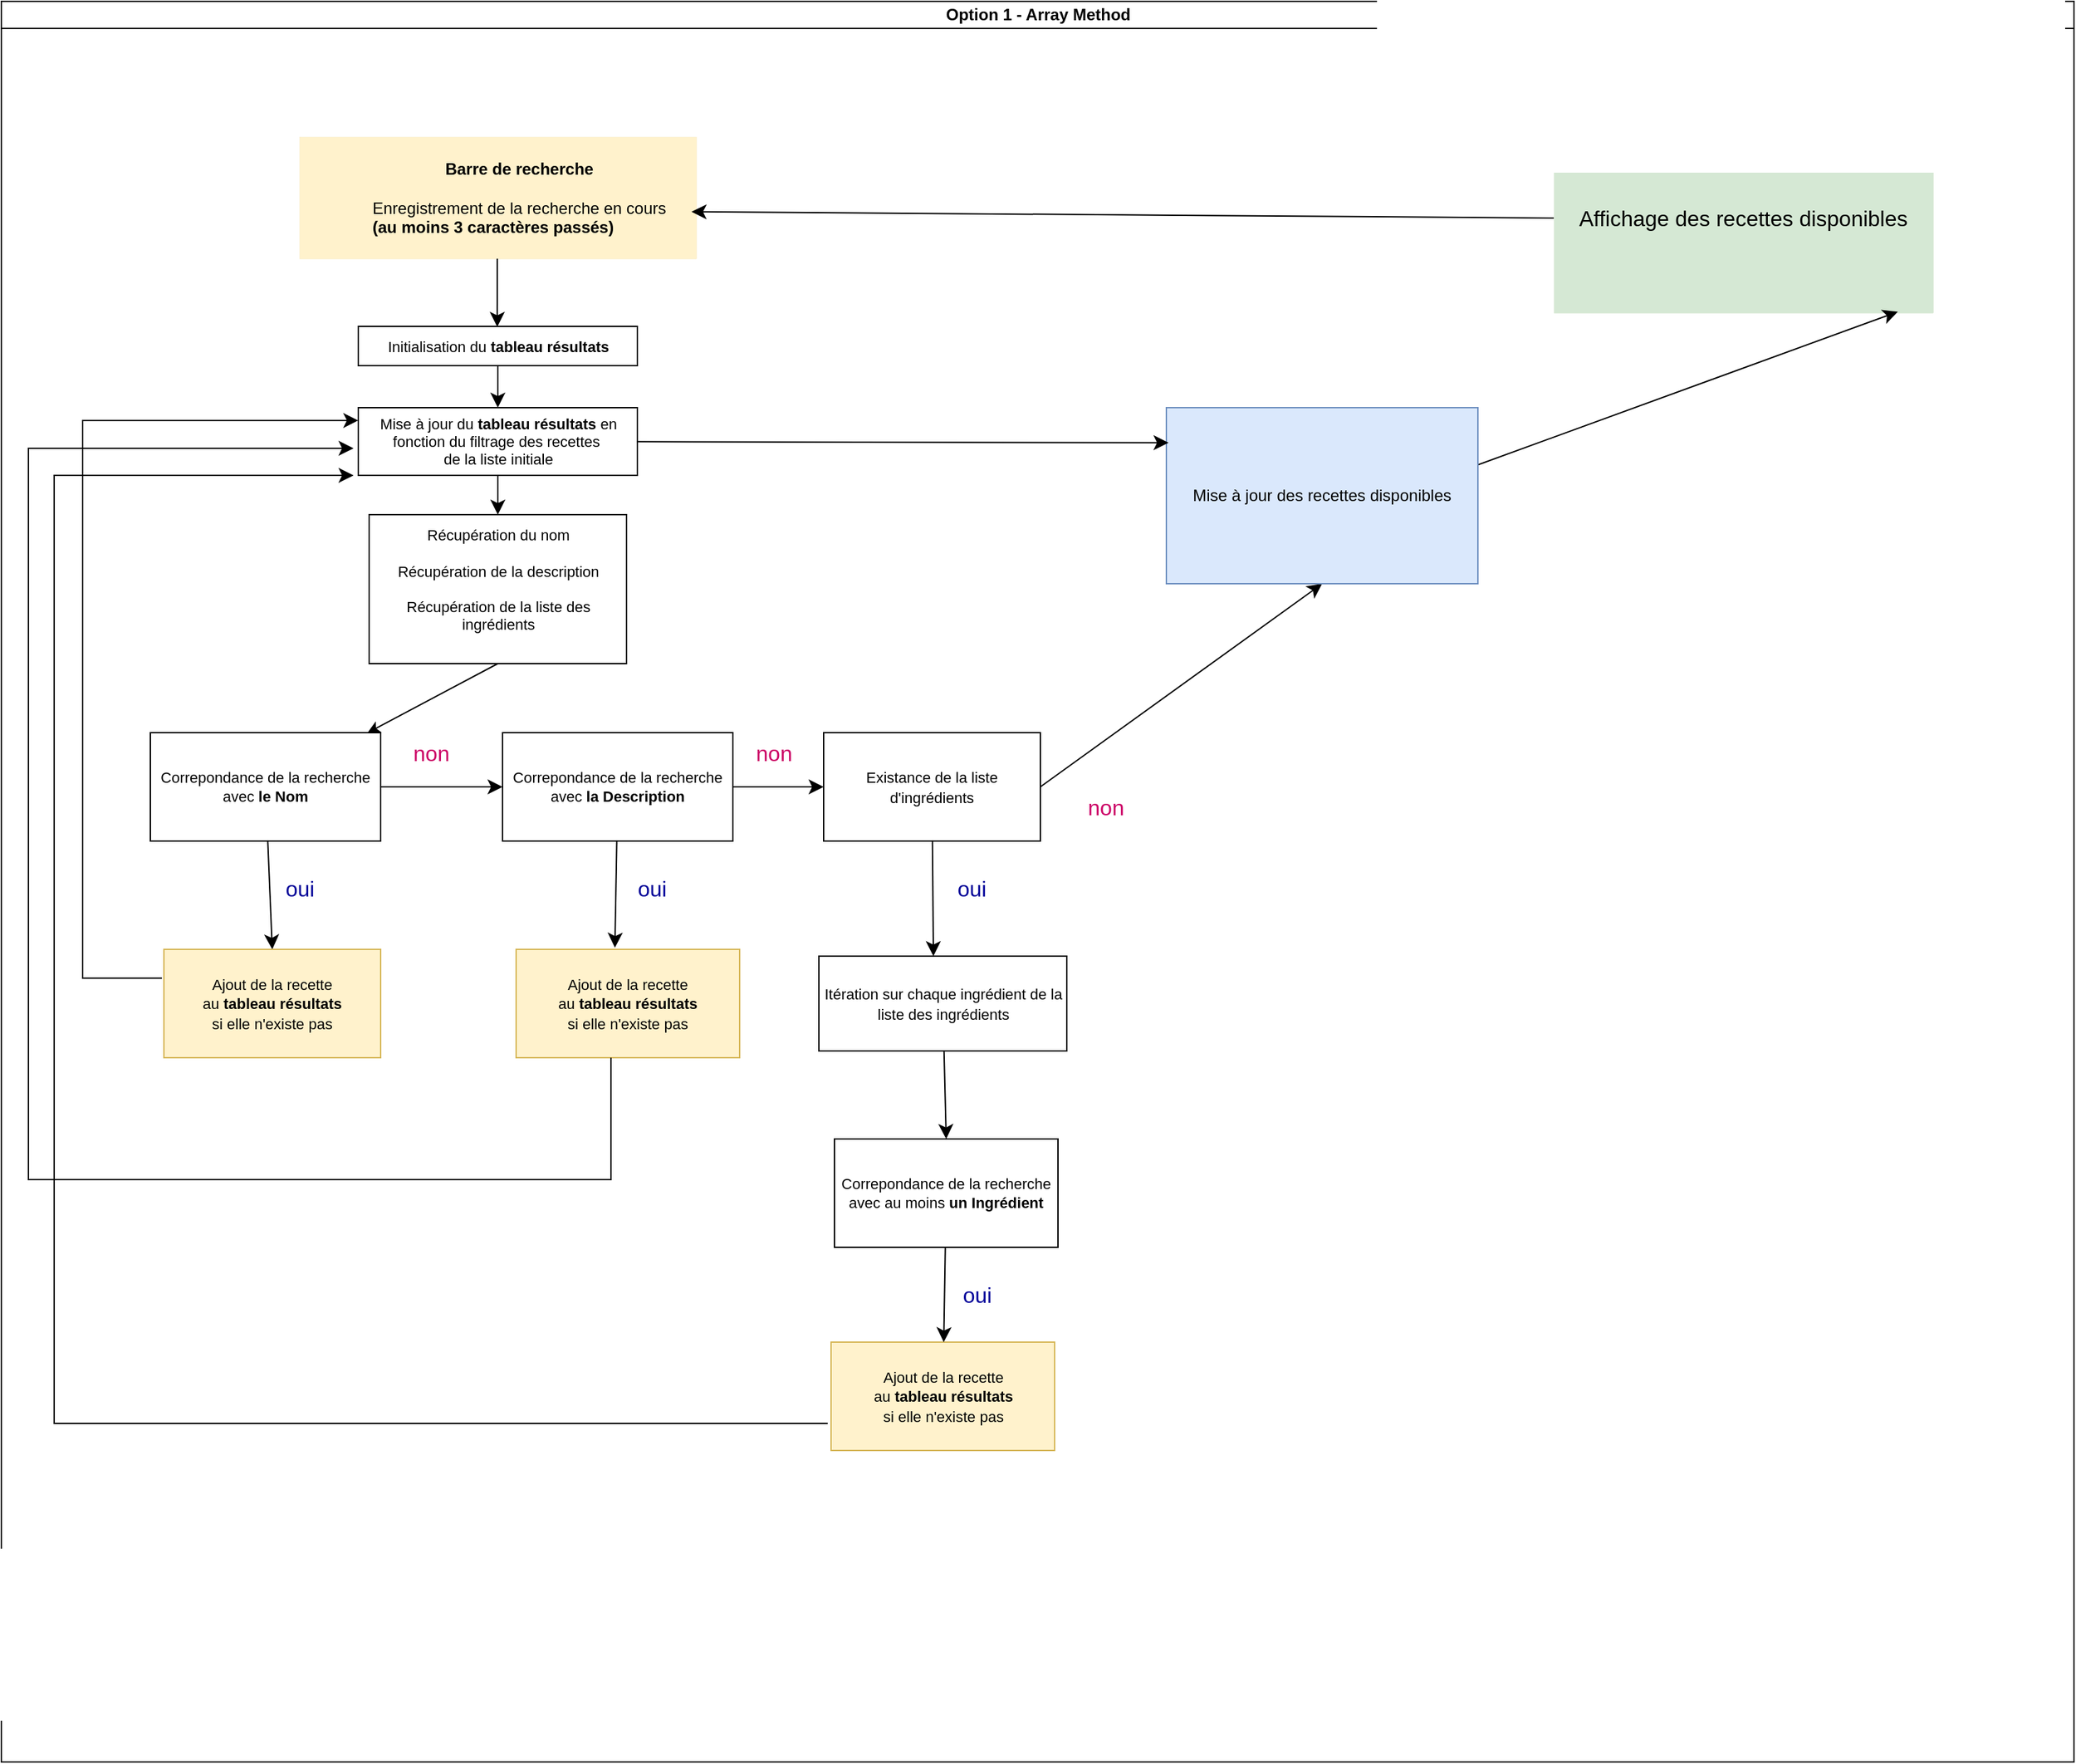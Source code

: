 <mxfile version="24.7.14">
  <diagram id="prtHgNgQTEPvFCAcTncT" name="Page-1">
    <mxGraphModel dx="2249" dy="861" grid="1" gridSize="10" guides="1" tooltips="1" connect="1" arrows="1" fold="1" page="1" pageScale="1" pageWidth="827" pageHeight="1169" math="0" shadow="0">
      <root>
        <mxCell id="0" />
        <mxCell id="1" parent="0" />
        <mxCell id="dNxyNK7c78bLwvsdeMH5-11" value="Option 1 - Array Method" style="swimlane;html=1;startSize=20;horizontal=1;containerType=tree;glass=0;swimlaneLine=1;" parent="1" vertex="1">
          <mxGeometry x="-240" y="250" width="1530" height="1300" as="geometry" />
        </mxCell>
        <UserObject label="&lt;div align=&quot;center&quot;&gt;Barre de recherche&lt;/div&gt;&lt;div&gt;&lt;br&gt;&lt;/div&gt;&lt;div&gt;&lt;span style=&quot;font-weight: normal;&quot;&gt;Enregistrement de la recherche en cours&lt;br&gt;&lt;/span&gt;&lt;/div&gt;(au moins 3 caractères passés)" name="Tessa Miller" position="CFO" location="Office 1" email="me@example.com" placeholders="1" id="dNxyNK7c78bLwvsdeMH5-12">
          <mxCell style="label;image=https://cdn3.iconfinder.com/data/icons/user-avatars-1/512/users-3-128.png;whiteSpace=wrap;html=1;rounded=0;glass=0;treeMoving=1;treeFolding=1;fillColor=#fff2cc;strokeColor=#d6b656;strokeWidth=0;" parent="dNxyNK7c78bLwvsdeMH5-11" vertex="1">
            <mxGeometry x="220" y="100" width="293" height="90" as="geometry" />
          </mxCell>
        </UserObject>
        <mxCell id="guzvhUk8A1Xf9N3mO2cr-11" value="" style="edgeStyle=none;curved=1;rounded=0;orthogonalLoop=1;jettySize=auto;html=1;exitX=0.5;exitY=1;exitDx=0;exitDy=0;" edge="1" target="guzvhUk8A1Xf9N3mO2cr-12" source="guzvhUk8A1Xf9N3mO2cr-2" parent="dNxyNK7c78bLwvsdeMH5-11">
          <mxGeometry relative="1" as="geometry">
            <mxPoint x="405" y="240" as="sourcePoint" />
          </mxGeometry>
        </mxCell>
        <mxCell id="guzvhUk8A1Xf9N3mO2cr-2" value="&lt;div style=&quot;font-size: 11px;&quot;&gt;&lt;font style=&quot;font-size: 11px;&quot;&gt;Récupération du nom&lt;/font&gt;&lt;/div&gt;&lt;div style=&quot;font-size: 11px;&quot;&gt;&lt;font style=&quot;font-size: 11px;&quot;&gt;&lt;br&gt;&lt;/font&gt;&lt;/div&gt;&lt;div style=&quot;font-size: 11px;&quot;&gt;&lt;font style=&quot;font-size: 11px;&quot;&gt;Récupération de la description&lt;/font&gt;&lt;/div&gt;&lt;div style=&quot;font-size: 11px;&quot;&gt;&lt;font style=&quot;font-size: 11px;&quot;&gt;&lt;br&gt;&lt;/font&gt;&lt;/div&gt;&lt;div style=&quot;font-size: 11px;&quot;&gt;&lt;font style=&quot;font-size: 11px;&quot;&gt;Récupération de la liste des ingrédients&lt;/font&gt;&lt;/div&gt;&lt;div style=&quot;font-size: 11px;&quot;&gt;&lt;font style=&quot;font-size: 11px;&quot;&gt;&lt;br&gt;&lt;/font&gt;&lt;/div&gt;" style="rounded=0;whiteSpace=wrap;html=1;" vertex="1" parent="dNxyNK7c78bLwvsdeMH5-11">
          <mxGeometry x="271.5" y="379" width="190" height="110" as="geometry" />
        </mxCell>
        <mxCell id="guzvhUk8A1Xf9N3mO2cr-29" style="edgeStyle=none;curved=1;rounded=0;orthogonalLoop=1;jettySize=auto;html=1;fontSize=12;startSize=8;endSize=8;exitX=0.5;exitY=1;exitDx=0;exitDy=0;" edge="1" parent="dNxyNK7c78bLwvsdeMH5-11" source="guzvhUk8A1Xf9N3mO2cr-12">
          <mxGeometry relative="1" as="geometry">
            <mxPoint x="210" y="610" as="targetPoint" />
            <mxPoint x="214.25" y="540" as="sourcePoint" />
            <Array as="points">
              <mxPoint x="210" y="570" />
              <mxPoint x="210" y="600" />
            </Array>
          </mxGeometry>
        </mxCell>
        <mxCell id="guzvhUk8A1Xf9N3mO2cr-65" style="edgeStyle=none;curved=1;rounded=0;orthogonalLoop=1;jettySize=auto;html=1;entryX=0.5;entryY=0;entryDx=0;entryDy=0;fontSize=12;startSize=8;endSize=8;" edge="1" parent="dNxyNK7c78bLwvsdeMH5-11" source="guzvhUk8A1Xf9N3mO2cr-12" target="guzvhUk8A1Xf9N3mO2cr-30">
          <mxGeometry relative="1" as="geometry" />
        </mxCell>
        <mxCell id="guzvhUk8A1Xf9N3mO2cr-80" style="edgeStyle=none;curved=1;rounded=0;orthogonalLoop=1;jettySize=auto;html=1;fontSize=12;startSize=8;endSize=8;entryX=0;entryY=0.5;entryDx=0;entryDy=0;" edge="1" parent="dNxyNK7c78bLwvsdeMH5-11" source="guzvhUk8A1Xf9N3mO2cr-12" target="guzvhUk8A1Xf9N3mO2cr-4">
          <mxGeometry relative="1" as="geometry">
            <mxPoint x="350.0" y="570" as="targetPoint" />
          </mxGeometry>
        </mxCell>
        <mxCell id="guzvhUk8A1Xf9N3mO2cr-12" value="&lt;div style=&quot;font-size: 11px;&quot;&gt;&lt;font style=&quot;font-size: 11px;&quot;&gt;Correpondance de la recherche&lt;/font&gt;&lt;/div&gt;&lt;div style=&quot;font-size: 11px;&quot;&gt;&lt;font style=&quot;font-size: 11px;&quot;&gt;avec &lt;b&gt;le Nom&lt;/b&gt;&lt;/font&gt;&lt;br&gt;&lt;/div&gt;" style="rounded=0;whiteSpace=wrap;html=1;" vertex="1" parent="dNxyNK7c78bLwvsdeMH5-11">
          <mxGeometry x="110" y="540" width="170" height="80" as="geometry" />
        </mxCell>
        <mxCell id="guzvhUk8A1Xf9N3mO2cr-82" style="edgeStyle=none;curved=1;rounded=0;orthogonalLoop=1;jettySize=auto;html=1;entryX=0;entryY=0.5;entryDx=0;entryDy=0;fontSize=12;startSize=8;endSize=8;" edge="1" parent="dNxyNK7c78bLwvsdeMH5-11" source="guzvhUk8A1Xf9N3mO2cr-4" target="guzvhUk8A1Xf9N3mO2cr-10">
          <mxGeometry relative="1" as="geometry" />
        </mxCell>
        <mxCell id="guzvhUk8A1Xf9N3mO2cr-4" value="&lt;div style=&quot;font-size: 11px;&quot;&gt;Correpondance de la recherche avec&lt;b&gt; la Description&lt;/b&gt;&lt;br&gt;&lt;/div&gt;" style="rounded=0;whiteSpace=wrap;html=1;" vertex="1" parent="dNxyNK7c78bLwvsdeMH5-11">
          <mxGeometry x="370" y="540" width="170" height="80" as="geometry" />
        </mxCell>
        <mxCell id="guzvhUk8A1Xf9N3mO2cr-104" style="edgeStyle=none;curved=1;rounded=0;orthogonalLoop=1;jettySize=auto;html=1;fontSize=12;startSize=8;endSize=8;exitX=1;exitY=0.5;exitDx=0;exitDy=0;entryX=0.5;entryY=1;entryDx=0;entryDy=0;" edge="1" parent="dNxyNK7c78bLwvsdeMH5-11" source="guzvhUk8A1Xf9N3mO2cr-10" target="guzvhUk8A1Xf9N3mO2cr-120">
          <mxGeometry relative="1" as="geometry">
            <mxPoint x="1300" y="1050" as="targetPoint" />
          </mxGeometry>
        </mxCell>
        <mxCell id="guzvhUk8A1Xf9N3mO2cr-10" value="&lt;font style=&quot;font-size: 11px;&quot;&gt;Existance de la liste d&#39;ingrédients&lt;/font&gt;" style="rounded=0;whiteSpace=wrap;html=1;" vertex="1" parent="dNxyNK7c78bLwvsdeMH5-11">
          <mxGeometry x="607" y="540" width="160" height="80" as="geometry" />
        </mxCell>
        <mxCell id="guzvhUk8A1Xf9N3mO2cr-19" style="edgeStyle=none;curved=1;rounded=0;orthogonalLoop=1;jettySize=auto;html=1;fontSize=12;startSize=8;endSize=8;entryX=0.5;entryY=0;entryDx=0;entryDy=0;" edge="1" parent="dNxyNK7c78bLwvsdeMH5-11" source="guzvhUk8A1Xf9N3mO2cr-18" target="guzvhUk8A1Xf9N3mO2cr-2">
          <mxGeometry relative="1" as="geometry">
            <mxPoint x="383" y="310" as="targetPoint" />
          </mxGeometry>
        </mxCell>
        <mxCell id="guzvhUk8A1Xf9N3mO2cr-18" value="&lt;div style=&quot;font-size: 11px;&quot;&gt;&lt;font style=&quot;font-size: 11px;&quot;&gt;Mise à jour du &lt;b&gt;tableau résultats&lt;/b&gt; en fonction du filtrage des recettes&amp;nbsp;&lt;/font&gt;&lt;/div&gt;&lt;div style=&quot;font-size: 11px;&quot;&gt;&lt;font style=&quot;font-size: 11px;&quot;&gt;de la liste initiale&lt;/font&gt;&lt;/div&gt;" style="rounded=0;whiteSpace=wrap;html=1;" vertex="1" parent="dNxyNK7c78bLwvsdeMH5-11">
          <mxGeometry x="263.5" y="300" width="206" height="50" as="geometry" />
        </mxCell>
        <mxCell id="guzvhUk8A1Xf9N3mO2cr-30" value="&lt;div&gt;&lt;font style=&quot;font-size: 11px;&quot;&gt;Ajout de la recette &lt;br&gt;&lt;/font&gt;&lt;/div&gt;&lt;div&gt;&lt;font style=&quot;font-size: 11px;&quot;&gt;au &lt;b&gt;tableau résultats&lt;/b&gt;&lt;/font&gt;&lt;/div&gt;&lt;div&gt;&lt;font style=&quot;font-size: 11px;&quot;&gt;si elle n&#39;existe pas&lt;b&gt;&lt;br&gt;&lt;/b&gt;&lt;/font&gt;&lt;/div&gt;" style="rounded=0;whiteSpace=wrap;html=1;fillColor=#fff2cc;strokeColor=#d6b656;" vertex="1" parent="dNxyNK7c78bLwvsdeMH5-11">
          <mxGeometry x="120" y="700" width="160" height="80" as="geometry" />
        </mxCell>
        <mxCell id="guzvhUk8A1Xf9N3mO2cr-36" style="edgeStyle=none;curved=1;rounded=0;orthogonalLoop=1;jettySize=auto;html=1;exitX=0.5;exitY=1;exitDx=0;exitDy=0;entryX=0.5;entryY=0;entryDx=0;entryDy=0;fontSize=12;startSize=8;endSize=8;" edge="1" parent="dNxyNK7c78bLwvsdeMH5-11" source="guzvhUk8A1Xf9N3mO2cr-32" target="guzvhUk8A1Xf9N3mO2cr-18">
          <mxGeometry relative="1" as="geometry" />
        </mxCell>
        <mxCell id="guzvhUk8A1Xf9N3mO2cr-32" value="&lt;font style=&quot;font-size: 11px;&quot;&gt;Initialisation du &lt;b&gt;tableau résultats&lt;/b&gt;&lt;/font&gt;" style="rounded=0;whiteSpace=wrap;html=1;" vertex="1" parent="dNxyNK7c78bLwvsdeMH5-11">
          <mxGeometry x="263.5" y="240" width="206" height="29" as="geometry" />
        </mxCell>
        <mxCell id="guzvhUk8A1Xf9N3mO2cr-35" style="edgeStyle=none;curved=1;rounded=0;orthogonalLoop=1;jettySize=auto;html=1;exitX=0.516;exitY=1.008;exitDx=0;exitDy=0;fontSize=12;startSize=8;endSize=8;exitPerimeter=0;entryX=0.52;entryY=0.002;entryDx=0;entryDy=0;entryPerimeter=0;" edge="1" parent="dNxyNK7c78bLwvsdeMH5-11">
          <mxGeometry relative="1" as="geometry">
            <mxPoint x="366.11" y="190.0" as="sourcePoint" />
            <mxPoint x="366.07" y="240.338" as="targetPoint" />
          </mxGeometry>
        </mxCell>
        <mxCell id="guzvhUk8A1Xf9N3mO2cr-57" value="&lt;div&gt;&lt;font style=&quot;font-size: 11px;&quot;&gt;Ajout de la recette &lt;br&gt;&lt;/font&gt;&lt;/div&gt;&lt;div&gt;&lt;font style=&quot;font-size: 11px;&quot;&gt;au &lt;b&gt;tableau résultats&lt;/b&gt;&lt;/font&gt;&lt;/div&gt;&lt;div&gt;&lt;font style=&quot;font-size: 11px;&quot;&gt;si elle n&#39;existe pas&lt;b&gt;&lt;br&gt;&lt;/b&gt;&lt;/font&gt;&lt;/div&gt;" style="rounded=0;whiteSpace=wrap;html=1;fillColor=#fff2cc;strokeColor=#d6b656;" vertex="1" parent="dNxyNK7c78bLwvsdeMH5-11">
          <mxGeometry x="380" y="700" width="165" height="80" as="geometry" />
        </mxCell>
        <mxCell id="guzvhUk8A1Xf9N3mO2cr-58" style="edgeStyle=none;curved=1;rounded=0;orthogonalLoop=1;jettySize=auto;html=1;entryX=0.442;entryY=-0.016;entryDx=0;entryDy=0;entryPerimeter=0;fontSize=12;startSize=8;endSize=8;" edge="1" parent="dNxyNK7c78bLwvsdeMH5-11" source="guzvhUk8A1Xf9N3mO2cr-4" target="guzvhUk8A1Xf9N3mO2cr-57">
          <mxGeometry relative="1" as="geometry" />
        </mxCell>
        <mxCell id="guzvhUk8A1Xf9N3mO2cr-60" value="&lt;font style=&quot;font-size: 16px;&quot;&gt;Affichage des recettes disponibles&lt;/font&gt;" style="rounded=0;whiteSpace=wrap;html=1;fillColor=#d5e8d4;strokeColor=#82b366;strokeWidth=0;" vertex="1" parent="dNxyNK7c78bLwvsdeMH5-11">
          <mxGeometry x="1146" y="90" width="280" height="140" as="geometry" />
        </mxCell>
        <mxCell id="guzvhUk8A1Xf9N3mO2cr-64" style="edgeStyle=none;curved=1;rounded=0;orthogonalLoop=1;jettySize=auto;html=1;exitX=0;exitY=0.5;exitDx=0;exitDy=0;entryX=0.988;entryY=0.615;entryDx=0;entryDy=0;entryPerimeter=0;fontSize=12;startSize=8;endSize=8;" edge="1" parent="dNxyNK7c78bLwvsdeMH5-11" source="guzvhUk8A1Xf9N3mO2cr-60" target="dNxyNK7c78bLwvsdeMH5-12">
          <mxGeometry relative="1" as="geometry" />
        </mxCell>
        <mxCell id="guzvhUk8A1Xf9N3mO2cr-67" style="edgeStyle=none;curved=1;rounded=0;orthogonalLoop=1;jettySize=auto;html=1;entryX=0.907;entryY=0.994;entryDx=0;entryDy=0;entryPerimeter=0;fontSize=12;startSize=8;endSize=8;exitX=0.995;exitY=0.328;exitDx=0;exitDy=0;exitPerimeter=0;" edge="1" parent="dNxyNK7c78bLwvsdeMH5-11" source="guzvhUk8A1Xf9N3mO2cr-120" target="guzvhUk8A1Xf9N3mO2cr-60">
          <mxGeometry relative="1" as="geometry">
            <mxPoint x="1402" y="1080" as="sourcePoint" />
            <mxPoint x="1332.73" y="227.06" as="targetPoint" />
          </mxGeometry>
        </mxCell>
        <mxCell id="guzvhUk8A1Xf9N3mO2cr-74" value="&lt;font color=&quot;#000099&quot;&gt;oui&lt;/font&gt;" style="text;html=1;align=center;verticalAlign=middle;resizable=0;points=[];autosize=1;strokeColor=none;fillColor=none;fontSize=16;" vertex="1" parent="dNxyNK7c78bLwvsdeMH5-11">
          <mxGeometry x="200" y="640" width="40" height="30" as="geometry" />
        </mxCell>
        <mxCell id="guzvhUk8A1Xf9N3mO2cr-75" value="&lt;font color=&quot;#000099&quot;&gt;oui&lt;/font&gt;" style="text;html=1;align=center;verticalAlign=middle;resizable=0;points=[];autosize=1;strokeColor=none;fillColor=none;fontSize=16;" vertex="1" parent="dNxyNK7c78bLwvsdeMH5-11">
          <mxGeometry x="460" y="640" width="40" height="30" as="geometry" />
        </mxCell>
        <mxCell id="guzvhUk8A1Xf9N3mO2cr-81" value="&lt;font color=&quot;#cc0066&quot;&gt;non&lt;/font&gt;" style="text;html=1;align=center;verticalAlign=middle;resizable=0;points=[];autosize=1;strokeColor=none;fillColor=none;fontSize=16;" vertex="1" parent="dNxyNK7c78bLwvsdeMH5-11">
          <mxGeometry x="292" y="540" width="50" height="30" as="geometry" />
        </mxCell>
        <mxCell id="guzvhUk8A1Xf9N3mO2cr-83" value="&lt;font color=&quot;#cc0066&quot;&gt;non&lt;/font&gt;" style="text;html=1;align=center;verticalAlign=middle;resizable=0;points=[];autosize=1;strokeColor=none;fillColor=none;fontSize=16;" vertex="1" parent="dNxyNK7c78bLwvsdeMH5-11">
          <mxGeometry x="545" y="540" width="50" height="30" as="geometry" />
        </mxCell>
        <mxCell id="guzvhUk8A1Xf9N3mO2cr-85" value="&lt;div&gt;&lt;font style=&quot;font-size: 11px;&quot;&gt;Ajout de la recette &lt;br&gt;&lt;/font&gt;&lt;/div&gt;&lt;div&gt;&lt;font style=&quot;font-size: 11px;&quot;&gt;au &lt;b&gt;tableau résultats&lt;/b&gt;&lt;/font&gt;&lt;/div&gt;&lt;div&gt;&lt;font style=&quot;font-size: 11px;&quot;&gt;si elle n&#39;existe pas&lt;b&gt;&lt;br&gt;&lt;/b&gt;&lt;/font&gt;&lt;/div&gt;" style="rounded=0;whiteSpace=wrap;html=1;fillColor=#fff2cc;strokeColor=#d6b656;" vertex="1" parent="dNxyNK7c78bLwvsdeMH5-11">
          <mxGeometry x="612.5" y="990" width="165" height="80" as="geometry" />
        </mxCell>
        <mxCell id="guzvhUk8A1Xf9N3mO2cr-94" style="edgeStyle=none;curved=1;rounded=0;orthogonalLoop=1;jettySize=auto;html=1;entryX=0.5;entryY=0;entryDx=0;entryDy=0;fontSize=12;startSize=8;endSize=8;" edge="1" parent="dNxyNK7c78bLwvsdeMH5-11" source="guzvhUk8A1Xf9N3mO2cr-87" target="guzvhUk8A1Xf9N3mO2cr-92">
          <mxGeometry relative="1" as="geometry" />
        </mxCell>
        <mxCell id="guzvhUk8A1Xf9N3mO2cr-87" value="&lt;font style=&quot;font-size: 11px;&quot;&gt;Itération sur chaque ingrédient de la liste des ingrédients &lt;/font&gt;" style="rounded=0;whiteSpace=wrap;html=1;" vertex="1" parent="dNxyNK7c78bLwvsdeMH5-11">
          <mxGeometry x="603.5" y="705" width="183" height="70" as="geometry" />
        </mxCell>
        <mxCell id="guzvhUk8A1Xf9N3mO2cr-89" style="edgeStyle=none;curved=1;rounded=0;orthogonalLoop=1;jettySize=auto;html=1;entryX=0.462;entryY=0;entryDx=0;entryDy=0;entryPerimeter=0;fontSize=12;startSize=8;endSize=8;" edge="1" parent="dNxyNK7c78bLwvsdeMH5-11" source="guzvhUk8A1Xf9N3mO2cr-10" target="guzvhUk8A1Xf9N3mO2cr-87">
          <mxGeometry relative="1" as="geometry" />
        </mxCell>
        <mxCell id="guzvhUk8A1Xf9N3mO2cr-90" value="&lt;font color=&quot;#cc0066&quot;&gt;non&lt;/font&gt;" style="text;html=1;align=center;verticalAlign=middle;resizable=0;points=[];autosize=1;strokeColor=none;fillColor=none;fontSize=16;" vertex="1" parent="dNxyNK7c78bLwvsdeMH5-11">
          <mxGeometry x="790" y="580" width="50" height="30" as="geometry" />
        </mxCell>
        <mxCell id="guzvhUk8A1Xf9N3mO2cr-91" value="&lt;font color=&quot;#000099&quot;&gt;oui&lt;/font&gt;" style="text;html=1;align=center;verticalAlign=middle;resizable=0;points=[];autosize=1;strokeColor=none;fillColor=none;fontSize=16;" vertex="1" parent="dNxyNK7c78bLwvsdeMH5-11">
          <mxGeometry x="696" y="640" width="40" height="30" as="geometry" />
        </mxCell>
        <mxCell id="guzvhUk8A1Xf9N3mO2cr-96" style="edgeStyle=none;curved=1;rounded=0;orthogonalLoop=1;jettySize=auto;html=1;fontSize=12;startSize=8;endSize=8;" edge="1" parent="dNxyNK7c78bLwvsdeMH5-11" source="guzvhUk8A1Xf9N3mO2cr-92" target="guzvhUk8A1Xf9N3mO2cr-85">
          <mxGeometry relative="1" as="geometry" />
        </mxCell>
        <mxCell id="guzvhUk8A1Xf9N3mO2cr-92" value="&lt;div style=&quot;font-size: 11px;&quot;&gt;Correpondance de la recherche avec au moins &lt;b&gt;un Ingrédient&lt;/b&gt;&lt;br&gt;&lt;/div&gt;" style="rounded=0;whiteSpace=wrap;html=1;" vertex="1" parent="dNxyNK7c78bLwvsdeMH5-11">
          <mxGeometry x="615" y="840" width="165" height="80" as="geometry" />
        </mxCell>
        <mxCell id="guzvhUk8A1Xf9N3mO2cr-95" value="&lt;font color=&quot;#000099&quot;&gt;oui&lt;/font&gt;" style="text;html=1;align=center;verticalAlign=middle;resizable=0;points=[];autosize=1;strokeColor=none;fillColor=none;fontSize=16;" vertex="1" parent="dNxyNK7c78bLwvsdeMH5-11">
          <mxGeometry x="700" y="940" width="40" height="30" as="geometry" />
        </mxCell>
        <mxCell id="guzvhUk8A1Xf9N3mO2cr-120" value="Mise à jour des recettes disponibles" style="rounded=0;whiteSpace=wrap;html=1;fillColor=#dae8fc;strokeColor=#6c8ebf;" vertex="1" parent="dNxyNK7c78bLwvsdeMH5-11">
          <mxGeometry x="860" y="300" width="230" height="130" as="geometry" />
        </mxCell>
        <mxCell id="guzvhUk8A1Xf9N3mO2cr-129" style="edgeStyle=none;curved=1;rounded=0;orthogonalLoop=1;jettySize=auto;html=1;entryX=0.007;entryY=0.199;entryDx=0;entryDy=0;entryPerimeter=0;fontSize=12;startSize=8;endSize=8;" edge="1" parent="dNxyNK7c78bLwvsdeMH5-11" source="guzvhUk8A1Xf9N3mO2cr-18" target="guzvhUk8A1Xf9N3mO2cr-120">
          <mxGeometry relative="1" as="geometry" />
        </mxCell>
        <mxCell id="guzvhUk8A1Xf9N3mO2cr-130" value="" style="edgeStyle=segmentEdgeStyle;endArrow=classic;html=1;curved=0;rounded=0;endSize=8;startSize=8;sourcePerimeterSpacing=0;targetPerimeterSpacing=0;fontSize=12;exitX=-0.009;exitY=0.265;exitDx=0;exitDy=0;exitPerimeter=0;entryX=0;entryY=0.189;entryDx=0;entryDy=0;entryPerimeter=0;" edge="1" parent="dNxyNK7c78bLwvsdeMH5-11" source="guzvhUk8A1Xf9N3mO2cr-30" target="guzvhUk8A1Xf9N3mO2cr-18">
          <mxGeometry width="140" relative="1" as="geometry">
            <mxPoint x="116.8" y="720.56" as="sourcePoint" />
            <mxPoint x="260" y="310" as="targetPoint" />
            <Array as="points">
              <mxPoint x="60" y="721" />
              <mxPoint x="60" y="310" />
            </Array>
          </mxGeometry>
        </mxCell>
        <mxCell id="guzvhUk8A1Xf9N3mO2cr-133" value="" style="edgeStyle=segmentEdgeStyle;endArrow=classic;html=1;curved=0;rounded=0;endSize=8;startSize=8;sourcePerimeterSpacing=0;targetPerimeterSpacing=0;fontSize=12;" edge="1" parent="dNxyNK7c78bLwvsdeMH5-11">
          <mxGeometry width="140" relative="1" as="geometry">
            <mxPoint x="450" y="780.03" as="sourcePoint" />
            <mxPoint x="260" y="330" as="targetPoint" />
            <Array as="points">
              <mxPoint x="450" y="870" />
              <mxPoint x="20" y="870" />
              <mxPoint x="20" y="330" />
              <mxPoint x="250" y="330" />
            </Array>
          </mxGeometry>
        </mxCell>
        <mxCell id="guzvhUk8A1Xf9N3mO2cr-134" value="" style="edgeStyle=segmentEdgeStyle;endArrow=classic;html=1;curved=0;rounded=0;endSize=8;startSize=8;sourcePerimeterSpacing=0;targetPerimeterSpacing=0;fontSize=12;" edge="1" parent="dNxyNK7c78bLwvsdeMH5-11">
          <mxGeometry width="140" relative="1" as="geometry">
            <mxPoint x="610" y="1050" as="sourcePoint" />
            <mxPoint x="260" y="350.03" as="targetPoint" />
            <Array as="points">
              <mxPoint x="469" y="1050.03" />
              <mxPoint x="39" y="1050.03" />
              <mxPoint x="39" y="350.03" />
            </Array>
          </mxGeometry>
        </mxCell>
      </root>
    </mxGraphModel>
  </diagram>
</mxfile>
